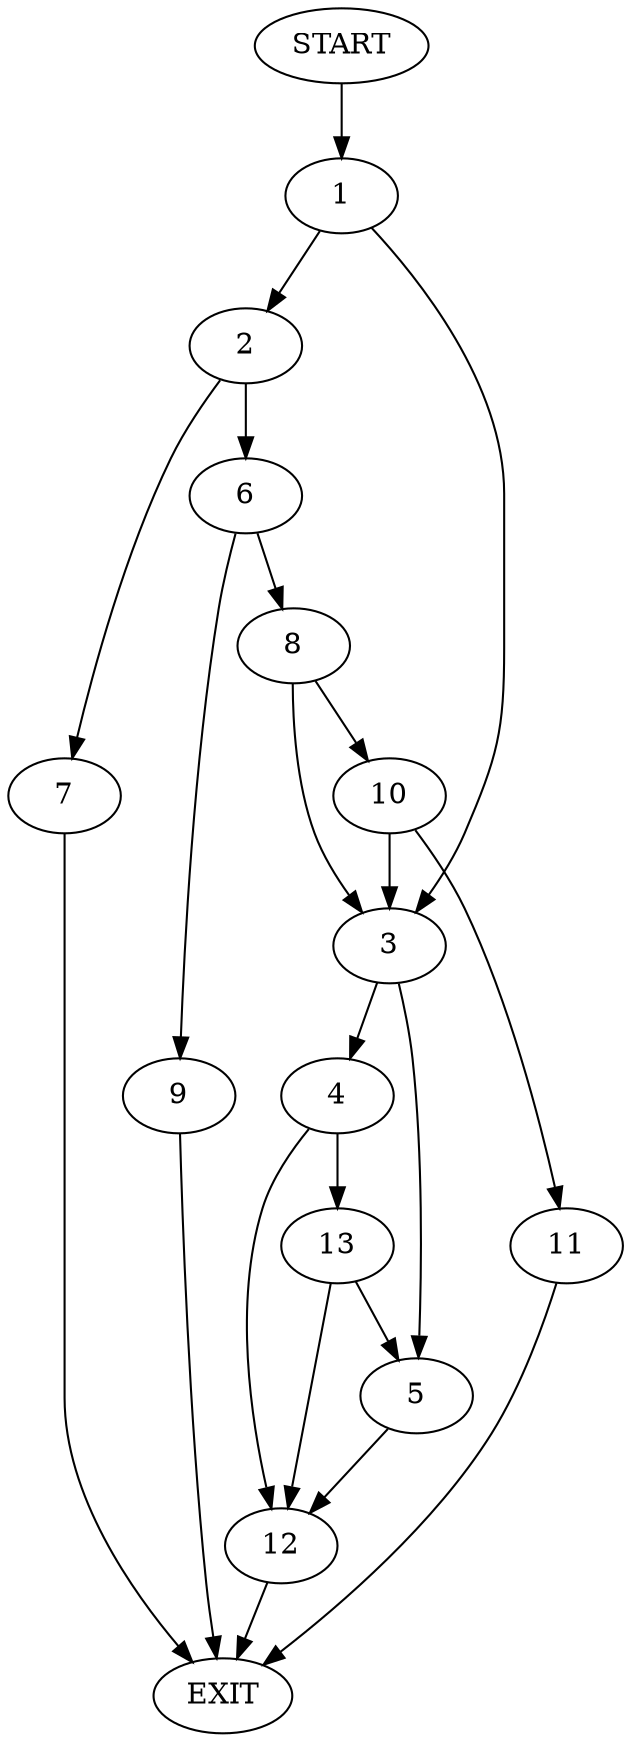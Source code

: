 digraph {
0 [label="START"]
14 [label="EXIT"]
0 -> 1
1 -> 2
1 -> 3
3 -> 4
3 -> 5
2 -> 6
2 -> 7
7 -> 14
6 -> 8
6 -> 9
8 -> 10
8 -> 3
9 -> 14
10 -> 11
10 -> 3
11 -> 14
5 -> 12
4 -> 13
4 -> 12
12 -> 14
13 -> 5
13 -> 12
}
